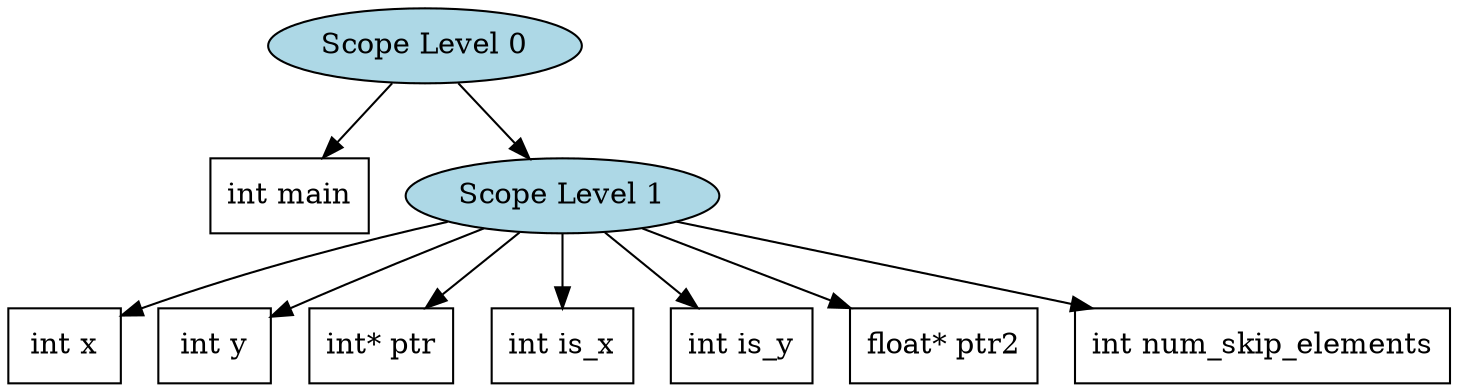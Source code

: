 digraph SymbolTable {
  node1 [label="Scope Level 0", style=filled, fillcolor=lightblue];
  node1 -> node1_main [color=black];
  node1_main [label="int main", shape=box, style=filled, fillcolor=white];
  node2 [label="Scope Level 1", style=filled, fillcolor=lightblue];
  node1 -> node2;
  node2 -> node2_x [color=black];
  node2_x [label="int x", shape=box, style=filled, fillcolor=white];
  node2 -> node2_y [color=black];
  node2_y [label="int y", shape=box, style=filled, fillcolor=white];
  node2 -> node2_ptr [color=black];
  node2_ptr [label="int* ptr", shape=box, style=filled, fillcolor=white];
  node2 -> node2_is_x [color=black];
  node2_is_x [label="int is_x", shape=box, style=filled, fillcolor=white];
  node2 -> node2_is_y [color=black];
  node2_is_y [label="int is_y", shape=box, style=filled, fillcolor=white];
  node2 -> node2_ptr2 [color=black];
  node2_ptr2 [label="float* ptr2", shape=box, style=filled, fillcolor=white];
  node2 -> node2_num_skip_elements [color=black];
  node2_num_skip_elements [label="int num_skip_elements", shape=box, style=filled, fillcolor=white];
}
